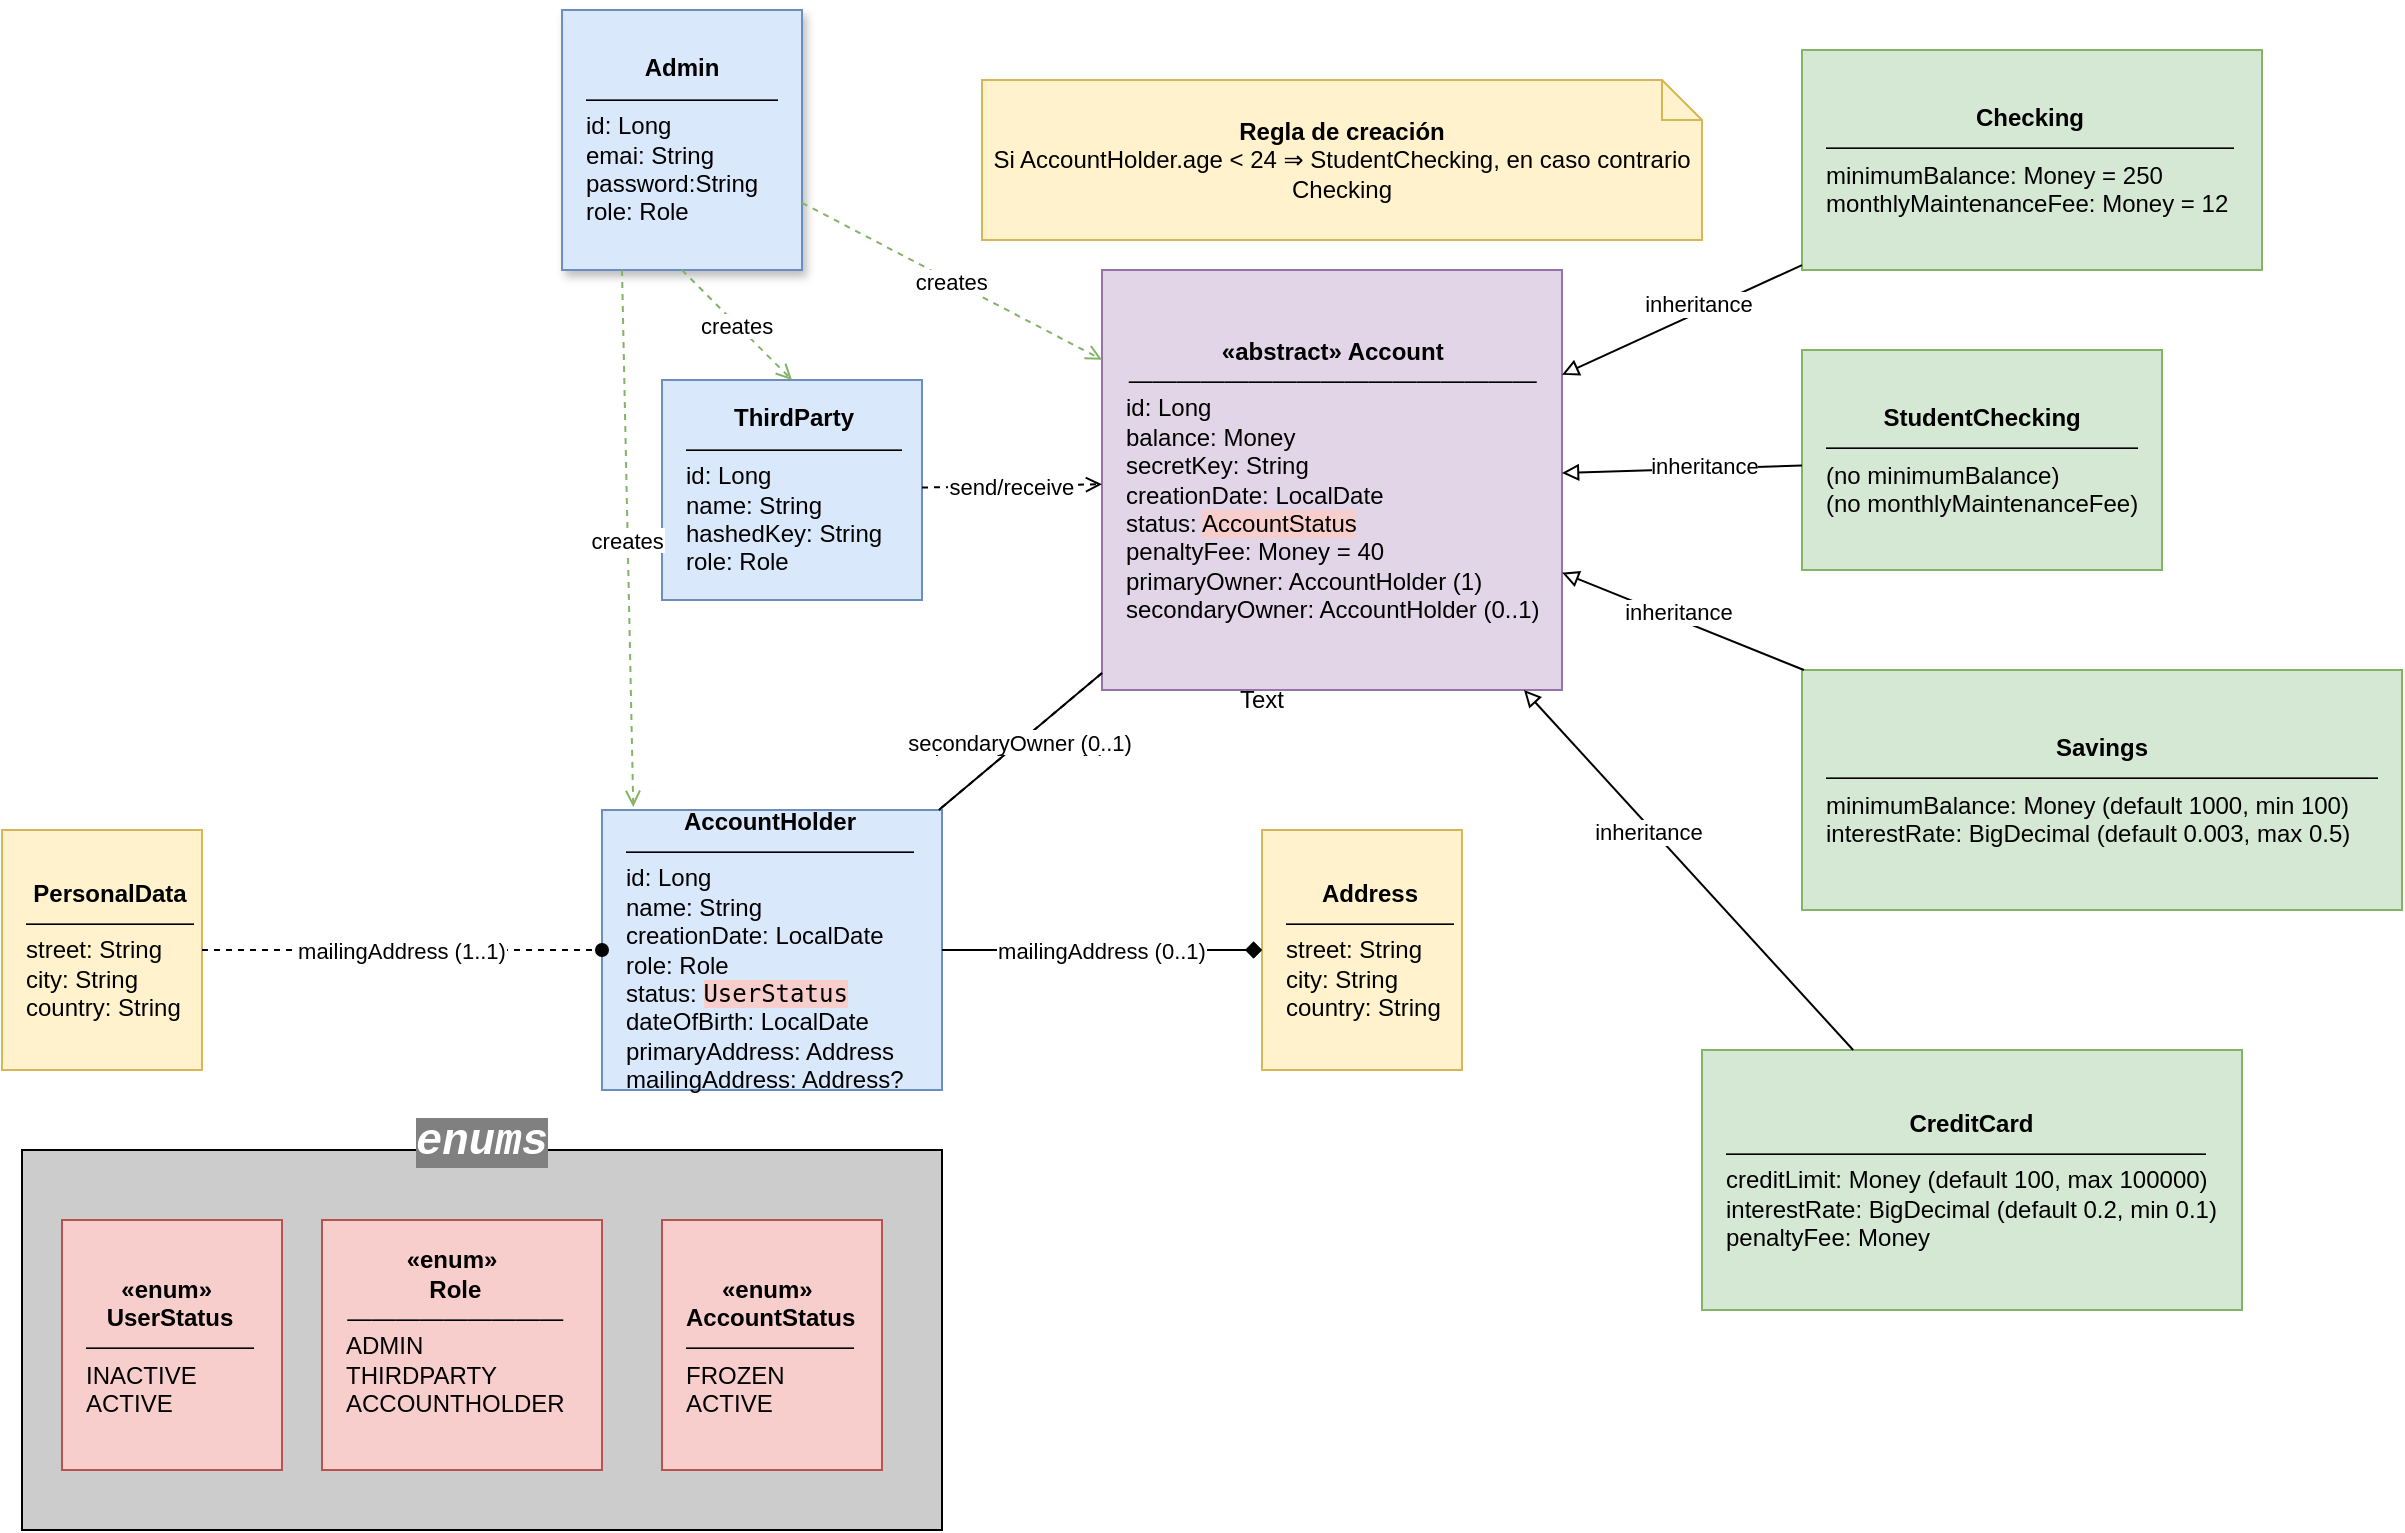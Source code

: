 <mxfile version="28.1.2">
  <diagram name="Page-1" id="c4acf3e9-155e-7222-9cf6-157b1a14988f">
    <mxGraphModel dx="2570" dy="1385" grid="1" gridSize="10" guides="1" tooltips="1" connect="1" arrows="1" fold="1" page="1" pageScale="1" pageWidth="1920" pageHeight="1080" background="#ffffff" math="0" shadow="0">
      <root>
        <mxCell id="0" />
        <mxCell id="1" parent="0" />
        <mxCell id="Admin" value="&lt;div style=&quot;text-align: center;&quot;&gt;&lt;b style=&quot;background-color: transparent; color: light-dark(rgb(0, 0, 0), rgb(255, 255, 255));&quot;&gt;Admin&lt;/b&gt;&lt;/div&gt;&lt;div style=&quot;text-align: center;&quot;&gt;&lt;span style=&quot;background-color: transparent; color: light-dark(rgb(0, 0, 0), rgb(255, 255, 255));&quot;&gt;—&lt;/span&gt;&lt;span style=&quot;background-color: transparent; color: light-dark(rgb(0, 0, 0), rgb(255, 255, 255)); text-align: left;&quot;&gt;—&lt;/span&gt;&lt;span style=&quot;background-color: transparent; color: light-dark(rgb(0, 0, 0), rgb(255, 255, 255)); text-align: left;&quot;&gt;—&lt;/span&gt;&lt;span style=&quot;background-color: transparent; color: light-dark(rgb(0, 0, 0), rgb(255, 255, 255)); text-align: left;&quot;&gt;—&lt;/span&gt;&lt;span style=&quot;background-color: transparent; color: light-dark(rgb(0, 0, 0), rgb(255, 255, 255)); text-align: left;&quot;&gt;—&lt;/span&gt;&lt;span style=&quot;background-color: transparent; color: light-dark(rgb(0, 0, 0), rgb(255, 255, 255)); text-align: left;&quot;&gt;—&lt;/span&gt;&lt;span style=&quot;background-color: transparent; color: light-dark(rgb(0, 0, 0), rgb(255, 255, 255)); text-align: left;&quot;&gt;—&lt;/span&gt;&lt;span style=&quot;background-color: transparent; color: light-dark(rgb(0, 0, 0), rgb(255, 255, 255)); text-align: left;&quot;&gt;—&lt;/span&gt;&lt;/div&gt;id: Long&lt;br&gt;&lt;div&gt;emai: String&lt;/div&gt;&lt;div&gt;password:String&lt;/div&gt;&lt;div&gt;role: Role&lt;/div&gt;" style="shape=rectangle;whiteSpace=wrap;html=1;rounded=0;strokeWidth=1;fillColor=#dae8fc;strokeColor=#6c8ebf;shadow=1;glass=0;spacingLeft=10;spacingRight=10;align=left;" parent="1" vertex="1">
          <mxGeometry x="600" y="150" width="120" height="130" as="geometry" />
        </mxCell>
        <mxCell id="AccountHolder" value="&lt;div style=&quot;text-align: center;&quot;&gt;&lt;b style=&quot;background-color: transparent; color: light-dark(rgb(0, 0, 0), rgb(255, 255, 255));&quot;&gt;AccountHolder&lt;/b&gt;&lt;/div&gt;&lt;div style=&quot;&quot;&gt;&lt;span style=&quot;background-color: transparent; color: light-dark(rgb(0, 0, 0), rgb(255, 255, 255)); text-align: left;&quot;&gt;—&lt;/span&gt;&lt;span style=&quot;background-color: transparent; color: light-dark(rgb(0, 0, 0), rgb(255, 255, 255)); text-align: left;&quot;&gt;—&lt;/span&gt;&lt;span style=&quot;background-color: transparent; color: light-dark(rgb(0, 0, 0), rgb(255, 255, 255)); text-align: left;&quot;&gt;—&lt;/span&gt;&lt;span style=&quot;background-color: transparent; color: light-dark(rgb(0, 0, 0), rgb(255, 255, 255)); text-align: left;&quot;&gt;—&lt;/span&gt;&lt;span style=&quot;background-color: transparent; color: light-dark(rgb(0, 0, 0), rgb(255, 255, 255)); text-align: left;&quot;&gt;—&lt;/span&gt;&lt;span style=&quot;background-color: transparent; color: light-dark(rgb(0, 0, 0), rgb(255, 255, 255)); text-align: left;&quot;&gt;—&lt;/span&gt;&lt;span style=&quot;background-color: transparent; color: light-dark(rgb(0, 0, 0), rgb(255, 255, 255)); text-align: left;&quot;&gt;—&lt;/span&gt;&lt;span style=&quot;background-color: transparent; color: light-dark(rgb(0, 0, 0), rgb(255, 255, 255)); text-align: left;&quot;&gt;—&lt;/span&gt;&lt;span style=&quot;background-color: transparent; color: light-dark(rgb(0, 0, 0), rgb(255, 255, 255)); text-align: left;&quot;&gt;—&lt;/span&gt;&lt;span style=&quot;background-color: transparent; color: light-dark(rgb(0, 0, 0), rgb(255, 255, 255));&quot;&gt;—&lt;/span&gt;&lt;span style=&quot;background-color: transparent; color: light-dark(rgb(0, 0, 0), rgb(255, 255, 255));&quot;&gt;—&lt;/span&gt;&lt;span style=&quot;background-color: transparent; color: light-dark(rgb(0, 0, 0), rgb(255, 255, 255));&quot;&gt;—&lt;/span&gt;&lt;/div&gt;&lt;div style=&quot;&quot;&gt;id: Long&lt;br&gt;&lt;/div&gt;&lt;div style=&quot;&quot;&gt;&lt;span style=&quot;background-color: transparent; color: light-dark(rgb(0, 0, 0), rgb(255, 255, 255));&quot;&gt;name: String&lt;/span&gt;&lt;/div&gt;&lt;div style=&quot;&quot;&gt;&lt;div&gt;creationDate: LocalDate&lt;/div&gt;&lt;div&gt;role: Role&lt;br&gt;status:&amp;nbsp;&lt;span style=&quot;font-family: &amp;quot;JetBrains Mono&amp;quot;, monospace; background-color: light-dark(rgb(248, 206, 204), rgb(237, 237, 237));&quot;&gt;&lt;font style=&quot;color: rgb(0, 0, 0);&quot;&gt;UserStatus&lt;/font&gt;&lt;/span&gt;&lt;/div&gt;&lt;/div&gt;dateOfBirth: LocalDate&lt;br&gt;primaryAddress: Address&lt;br&gt;mailingAddress: Address?" style="shape=rectangle;whiteSpace=wrap;html=1;rounded=0;strokeWidth=1;fillColor=#dae8fc;strokeColor=#6c8ebf;spacingLeft=10;spacingRight=10;labelPosition=center;verticalLabelPosition=middle;align=left;verticalAlign=middle;" parent="1" vertex="1">
          <mxGeometry x="620" y="550" width="170" height="140" as="geometry" />
        </mxCell>
        <mxCell id="ThirdParty" value="&lt;div style=&quot;text-align: center;&quot;&gt;&lt;b style=&quot;background-color: transparent; color: light-dark(rgb(0, 0, 0), rgb(255, 255, 255));&quot;&gt;ThirdParty&lt;/b&gt;&lt;/div&gt;&lt;div style=&quot;&quot;&gt;—&lt;span style=&quot;background-color: transparent; color: light-dark(rgb(0, 0, 0), rgb(255, 255, 255));&quot;&gt;—&lt;/span&gt;&lt;span style=&quot;background-color: transparent; color: light-dark(rgb(0, 0, 0), rgb(255, 255, 255));&quot;&gt;—&lt;/span&gt;&lt;span style=&quot;background-color: transparent; color: light-dark(rgb(0, 0, 0), rgb(255, 255, 255));&quot;&gt;—&lt;/span&gt;&lt;span style=&quot;background-color: transparent; color: light-dark(rgb(0, 0, 0), rgb(255, 255, 255));&quot;&gt;—&lt;/span&gt;&lt;span style=&quot;background-color: transparent; color: light-dark(rgb(0, 0, 0), rgb(255, 255, 255));&quot;&gt;—&lt;/span&gt;&lt;span style=&quot;background-color: transparent; color: light-dark(rgb(0, 0, 0), rgb(255, 255, 255));&quot;&gt;—&lt;/span&gt;&lt;span style=&quot;background-color: transparent; color: light-dark(rgb(0, 0, 0), rgb(255, 255, 255));&quot;&gt;—&lt;/span&gt;&lt;span style=&quot;background-color: transparent; color: light-dark(rgb(0, 0, 0), rgb(255, 255, 255));&quot;&gt;—&lt;/span&gt;&lt;/div&gt;&lt;div&gt;id: Long&lt;br&gt;&lt;/div&gt;name: String&lt;br&gt;hashedKey: String&lt;div&gt;role: Role&lt;/div&gt;" style="shape=rectangle;whiteSpace=wrap;html=1;rounded=0;strokeWidth=1;fillColor=#dae8fc;strokeColor=#6c8ebf;align=left;spacingLeft=10;spacingRight=10;" parent="1" vertex="1">
          <mxGeometry x="650" y="335" width="130" height="110" as="geometry" />
        </mxCell>
        <mxCell id="Address" value="&lt;div style=&quot;text-align: center;&quot;&gt;&lt;b style=&quot;background-color: transparent; color: light-dark(rgb(0, 0, 0), rgb(255, 255, 255));&quot;&gt;Address&lt;/b&gt;&lt;/div&gt;&lt;div style=&quot;text-align: center;&quot;&gt;&lt;span style=&quot;background-color: transparent; color: light-dark(rgb(0, 0, 0), rgb(255, 255, 255));&quot;&gt;———————&lt;/span&gt;&lt;/div&gt;&lt;div style=&quot;&quot;&gt;&lt;span style=&quot;background-color: transparent; color: light-dark(rgb(0, 0, 0), rgb(255, 255, 255));&quot;&gt;street: String&lt;/span&gt;&lt;/div&gt;city: String&lt;br&gt;country: String" style="shape=rectangle;whiteSpace=wrap;html=1;rounded=0;strokeWidth=1;fillColor=#fff2cc;strokeColor=#d6b656;align=left;spacingLeft=10;spacingRight=10;" parent="1" vertex="1">
          <mxGeometry x="950" y="560" width="100" height="120" as="geometry" />
        </mxCell>
        <mxCell id="Account" value="&lt;div style=&quot;text-align: center;&quot;&gt;&lt;b style=&quot;background-color: transparent; color: light-dark(rgb(0, 0, 0), rgb(255, 255, 255));&quot;&gt;«abstract» Account&lt;/b&gt;&lt;/div&gt;&lt;div style=&quot;text-align: center;&quot;&gt;&lt;span style=&quot;background-color: transparent; color: light-dark(rgb(0, 0, 0), rgb(255, 255, 255));&quot;&gt;—&lt;/span&gt;&lt;span style=&quot;background-color: transparent; color: light-dark(rgb(0, 0, 0), rgb(255, 255, 255)); text-align: left;&quot;&gt;—&lt;/span&gt;&lt;span style=&quot;background-color: transparent; color: light-dark(rgb(0, 0, 0), rgb(255, 255, 255)); text-align: left;&quot;&gt;—&lt;/span&gt;&lt;span style=&quot;background-color: transparent; color: light-dark(rgb(0, 0, 0), rgb(255, 255, 255)); text-align: left;&quot;&gt;—&lt;/span&gt;&lt;span style=&quot;background-color: transparent; color: light-dark(rgb(0, 0, 0), rgb(255, 255, 255)); text-align: left;&quot;&gt;—&lt;/span&gt;&lt;span style=&quot;background-color: transparent; color: light-dark(rgb(0, 0, 0), rgb(255, 255, 255)); text-align: left;&quot;&gt;—&lt;/span&gt;&lt;span style=&quot;background-color: transparent; color: light-dark(rgb(0, 0, 0), rgb(255, 255, 255)); text-align: left;&quot;&gt;—&lt;/span&gt;&lt;span style=&quot;background-color: transparent; color: light-dark(rgb(0, 0, 0), rgb(255, 255, 255)); text-align: left;&quot;&gt;—&lt;/span&gt;&lt;span style=&quot;background-color: transparent; color: light-dark(rgb(0, 0, 0), rgb(255, 255, 255)); text-align: left;&quot;&gt;—&lt;/span&gt;&lt;span style=&quot;background-color: transparent; color: light-dark(rgb(0, 0, 0), rgb(255, 255, 255)); text-align: left;&quot;&gt;—&lt;/span&gt;&lt;span style=&quot;background-color: transparent; color: light-dark(rgb(0, 0, 0), rgb(255, 255, 255)); text-align: left;&quot;&gt;—&lt;/span&gt;&lt;span style=&quot;background-color: transparent; color: light-dark(rgb(0, 0, 0), rgb(255, 255, 255)); text-align: left;&quot;&gt;—&lt;/span&gt;&lt;span style=&quot;background-color: transparent; color: light-dark(rgb(0, 0, 0), rgb(255, 255, 255)); text-align: left;&quot;&gt;—&lt;/span&gt;&lt;span style=&quot;background-color: transparent; color: light-dark(rgb(0, 0, 0), rgb(255, 255, 255)); text-align: left;&quot;&gt;—&lt;/span&gt;&lt;span style=&quot;background-color: transparent; color: light-dark(rgb(0, 0, 0), rgb(255, 255, 255)); text-align: left;&quot;&gt;—&lt;/span&gt;&lt;span style=&quot;background-color: transparent; color: light-dark(rgb(0, 0, 0), rgb(255, 255, 255)); text-align: left;&quot;&gt;—&lt;/span&gt;&lt;span style=&quot;background-color: transparent; color: light-dark(rgb(0, 0, 0), rgb(255, 255, 255)); text-align: left;&quot;&gt;—&lt;/span&gt;&lt;/div&gt;id: Long&lt;br&gt;balance: Money&lt;br&gt;secretKey: String&lt;br&gt;creationDate: LocalDate&lt;br&gt;status: &lt;font style=&quot;background-color: light-dark(rgb(248, 206, 204), rgb(237, 237, 237)); color: light-dark(rgb(0, 0, 0), rgb(237, 237, 237));&quot;&gt;AccountStatus&lt;/font&gt;&lt;br&gt;penaltyFee: Money = 40&lt;br&gt;primaryOwner: AccountHolder (1)&lt;br&gt;secondaryOwner: AccountHolder (0..1)" style="shape=rectangle;whiteSpace=wrap;html=1;rounded=0;strokeWidth=1;fillColor=#e1d5e7;strokeColor=#9673a6;align=left;labelPosition=center;verticalLabelPosition=middle;verticalAlign=middle;spacingLeft=10;spacingRight=10;" parent="1" vertex="1">
          <mxGeometry x="870" y="280" width="230" height="210" as="geometry" />
        </mxCell>
        <mxCell id="Checking" value="&lt;div style=&quot;text-align: center;&quot;&gt;&lt;b style=&quot;background-color: transparent; color: light-dark(rgb(0, 0, 0), rgb(255, 255, 255));&quot;&gt;Checking&lt;/b&gt;&lt;/div&gt;—————————————————&lt;br&gt;minimumBalance: Money = 250&lt;br&gt;monthlyMaintenanceFee: Money = 12" style="shape=rectangle;whiteSpace=wrap;html=1;rounded=0;strokeWidth=1;fillColor=#d5e8d4;strokeColor=#82b366;align=left;spacingLeft=10;spacingRight=10;" parent="1" vertex="1">
          <mxGeometry x="1220" y="170" width="230" height="110" as="geometry" />
        </mxCell>
        <mxCell id="StudentChecking" value="&lt;div style=&quot;text-align: center;&quot;&gt;&lt;b style=&quot;background-color: transparent; color: light-dark(rgb(0, 0, 0), rgb(255, 255, 255));&quot;&gt;StudentChecking&lt;/b&gt;&lt;/div&gt;&lt;div style=&quot;text-align: center;&quot;&gt;&lt;span style=&quot;background-color: transparent; color: light-dark(rgb(0, 0, 0), rgb(255, 255, 255));&quot;&gt;—&lt;/span&gt;&lt;span style=&quot;background-color: transparent; color: light-dark(rgb(0, 0, 0), rgb(255, 255, 255)); text-align: left;&quot;&gt;—&lt;/span&gt;&lt;span style=&quot;background-color: transparent; color: light-dark(rgb(0, 0, 0), rgb(255, 255, 255)); text-align: left;&quot;&gt;—&lt;/span&gt;&lt;span style=&quot;background-color: transparent; color: light-dark(rgb(0, 0, 0), rgb(255, 255, 255)); text-align: left;&quot;&gt;—&lt;/span&gt;&lt;span style=&quot;background-color: transparent; color: light-dark(rgb(0, 0, 0), rgb(255, 255, 255)); text-align: left;&quot;&gt;—&lt;/span&gt;&lt;span style=&quot;background-color: transparent; color: light-dark(rgb(0, 0, 0), rgb(255, 255, 255)); text-align: left;&quot;&gt;—&lt;/span&gt;&lt;span style=&quot;background-color: transparent; color: light-dark(rgb(0, 0, 0), rgb(255, 255, 255)); text-align: left;&quot;&gt;—&lt;/span&gt;&lt;span style=&quot;background-color: transparent; color: light-dark(rgb(0, 0, 0), rgb(255, 255, 255)); text-align: left;&quot;&gt;—&lt;/span&gt;&lt;span style=&quot;background-color: transparent; color: light-dark(rgb(0, 0, 0), rgb(255, 255, 255)); text-align: left;&quot;&gt;—&lt;/span&gt;&lt;span style=&quot;background-color: transparent; color: light-dark(rgb(0, 0, 0), rgb(255, 255, 255)); text-align: left;&quot;&gt;—&lt;/span&gt;&lt;span style=&quot;background-color: transparent; color: light-dark(rgb(0, 0, 0), rgb(255, 255, 255)); text-align: left;&quot;&gt;—&lt;/span&gt;&lt;span style=&quot;background-color: transparent; color: light-dark(rgb(0, 0, 0), rgb(255, 255, 255)); text-align: left;&quot;&gt;—&lt;/span&gt;&lt;span style=&quot;background-color: transparent; color: light-dark(rgb(0, 0, 0), rgb(255, 255, 255)); text-align: left;&quot;&gt;—&lt;/span&gt;&lt;/div&gt;(no minimumBalance)&lt;br&gt;(no monthlyMaintenanceFee)" style="shape=rectangle;whiteSpace=wrap;html=1;rounded=0;strokeWidth=1;fillColor=#d5e8d4;strokeColor=#82b366;spacingLeft=10;spacingRight=10;align=left;" parent="1" vertex="1">
          <mxGeometry x="1220" y="320" width="180" height="110" as="geometry" />
        </mxCell>
        <mxCell id="Savings" value="&lt;div style=&quot;text-align: center;&quot;&gt;&lt;b style=&quot;background-color: transparent; color: light-dark(rgb(0, 0, 0), rgb(255, 255, 255));&quot;&gt;Savings&lt;/b&gt;&lt;/div&gt;———————————————————————&lt;br&gt;minimumBalance: Money (default 1000, min 100)&lt;br&gt;interestRate: BigDecimal (default 0.003, max 0.5)" style="shape=rectangle;whiteSpace=wrap;html=1;rounded=0;strokeWidth=1;fillColor=#d5e8d4;strokeColor=#82b366;spacingLeft=10;spacingRight=10;align=left;" parent="1" vertex="1">
          <mxGeometry x="1220" y="480" width="300" height="120" as="geometry" />
        </mxCell>
        <mxCell id="CreditCard" value="&lt;div style=&quot;text-align: center;&quot;&gt;&lt;b style=&quot;background-color: transparent; color: light-dark(rgb(0, 0, 0), rgb(255, 255, 255));&quot;&gt;CreditCard&lt;/b&gt;&lt;/div&gt;————————————————————&lt;br&gt;creditLimit: Money (default 100, max 100000)&lt;br&gt;interestRate: BigDecimal (default 0.2, min 0.1)&lt;br&gt;penaltyFee: Money" style="shape=rectangle;whiteSpace=wrap;html=1;rounded=0;strokeWidth=1;fillColor=#d5e8d4;strokeColor=#82b366;align=left;spacingLeft=10;spacingRight=10;" parent="1" vertex="1">
          <mxGeometry x="1170" y="670" width="270" height="130" as="geometry" />
        </mxCell>
        <mxCell id="NoteAgeRule" value="&lt;b&gt;Regla de creación&lt;/b&gt;&lt;br/&gt;Si AccountHolder.age &amp;lt; 24 ⇒ StudentChecking, en caso contrario Checking" style="shape=note;whiteSpace=wrap;html=1;rounded=0;strokeWidth=1;size=20;fillColor=#fff2cc;strokeColor=#d6b656;" parent="1" vertex="1">
          <mxGeometry x="810" y="185" width="360" height="80" as="geometry" />
        </mxCell>
        <mxCell id="edge-StudentChecking-Account" value="" style="endArrow=block;endFill=0;strokeWidth=1;" parent="1" source="StudentChecking" target="Account" edge="1">
          <mxGeometry relative="1" as="geometry" />
        </mxCell>
        <mxCell id="dZ8dyuiowuK2YCym3EqC-46" value="inheritance" style="edgeLabel;html=1;align=center;verticalAlign=middle;resizable=0;points=[];" vertex="1" connectable="0" parent="edge-StudentChecking-Account">
          <mxGeometry x="-0.185" y="-2" relative="1" as="geometry">
            <mxPoint as="offset" />
          </mxGeometry>
        </mxCell>
        <mxCell id="edge-Checking-Account" value="" style="endArrow=block;endFill=0;strokeWidth=1;" parent="1" source="Checking" target="Account" edge="1">
          <mxGeometry relative="1" as="geometry" />
        </mxCell>
        <mxCell id="dZ8dyuiowuK2YCym3EqC-45" value="inheritance" style="edgeLabel;html=1;align=center;verticalAlign=middle;resizable=0;points=[];" vertex="1" connectable="0" parent="edge-Checking-Account">
          <mxGeometry x="-0.158" y="-4" relative="1" as="geometry">
            <mxPoint as="offset" />
          </mxGeometry>
        </mxCell>
        <mxCell id="edge-Savings-Account" value="" style="endArrow=block;endFill=0;strokeWidth=1;" parent="1" source="Savings" target="Account" edge="1">
          <mxGeometry relative="1" as="geometry" />
        </mxCell>
        <mxCell id="dZ8dyuiowuK2YCym3EqC-47" value="inheritance" style="edgeLabel;html=1;align=center;verticalAlign=middle;resizable=0;points=[];" vertex="1" connectable="0" parent="edge-Savings-Account">
          <mxGeometry x="0.057" y="-4" relative="1" as="geometry">
            <mxPoint x="-1" as="offset" />
          </mxGeometry>
        </mxCell>
        <mxCell id="edge-CreditCard-Account" value="" style="endArrow=block;endFill=0;strokeWidth=1;" parent="1" source="CreditCard" target="Account" edge="1">
          <mxGeometry relative="1" as="geometry" />
        </mxCell>
        <mxCell id="dZ8dyuiowuK2YCym3EqC-48" value="inheritance" style="edgeLabel;html=1;align=center;verticalAlign=middle;resizable=0;points=[];" vertex="1" connectable="0" parent="edge-CreditCard-Account">
          <mxGeometry x="0.233" y="2" relative="1" as="geometry">
            <mxPoint as="offset" />
          </mxGeometry>
        </mxCell>
        <mxCell id="edge-Account-AccountHolder-primary" value="primaryOwner (1)" style="endArrow=none;strokeWidth=1;" parent="1" source="Account" target="AccountHolder" edge="1">
          <mxGeometry relative="1" as="geometry" />
        </mxCell>
        <mxCell id="edge-Account-AccountHolder-secondary" value="secondaryOwner (0..1)" style="endArrow=none;dashed=1;strokeWidth=1;" parent="1" source="Account" target="AccountHolder" edge="1">
          <mxGeometry relative="1" as="geometry" />
        </mxCell>
        <mxCell id="edge-AccountHolder-Address-primary" value="primaryAddress (1)" style="endArrow=diamond;endFill=1;strokeWidth=1;" parent="1" source="AccountHolder" target="Address" edge="1">
          <mxGeometry relative="1" as="geometry" />
        </mxCell>
        <mxCell id="edge-AccountHolder-Address-mailing" value="mailingAddress (0..1)" style="endArrow=diamond;endFill=0;dashed=1;strokeWidth=1;" parent="1" source="AccountHolder" target="Address" edge="1">
          <mxGeometry relative="1" as="geometry" />
        </mxCell>
        <mxCell id="edge-Admin-Account" value="creates" style="endArrow=open;dashed=1;strokeWidth=1;fillColor=#d5e8d4;strokeColor=#82b366;" parent="1" source="Admin" target="Account" edge="1">
          <mxGeometry relative="1" as="geometry" />
        </mxCell>
        <mxCell id="edge-ThirdParty-Account" value="send/receive" style="endArrow=open;dashed=1;strokeWidth=1;" parent="1" source="ThirdParty" target="Account" edge="1">
          <mxGeometry relative="1" as="geometry" />
        </mxCell>
        <mxCell id="dZ8dyuiowuK2YCym3EqC-24" value="" style="rounded=0;whiteSpace=wrap;html=1;fillColor=#CCCCCC;" vertex="1" parent="1">
          <mxGeometry x="330" y="720" width="460" height="190" as="geometry" />
        </mxCell>
        <mxCell id="dZ8dyuiowuK2YCym3EqC-23" value="&lt;div style=&quot;text-align: center;&quot;&gt;&lt;b style=&quot;background-color: transparent; color: light-dark(rgb(0, 0, 0), rgb(255, 255, 255));&quot;&gt;«enum»&amp;nbsp;&lt;/b&gt;&lt;/div&gt;&lt;div&gt;&lt;div style=&quot;text-align: center;&quot;&gt;&lt;b style=&quot;background-color: transparent; color: light-dark(rgb(0, 0, 0), rgb(255, 255, 255));&quot;&gt;UserStatus&lt;/b&gt;&lt;/div&gt;—&lt;span style=&quot;background-color: transparent; color: light-dark(rgb(0, 0, 0), rgb(255, 255, 255));&quot;&gt;—&lt;/span&gt;&lt;span style=&quot;background-color: transparent; color: light-dark(rgb(0, 0, 0), rgb(255, 255, 255));&quot;&gt;—&lt;/span&gt;&lt;span style=&quot;background-color: transparent; color: light-dark(rgb(0, 0, 0), rgb(255, 255, 255));&quot;&gt;—&lt;/span&gt;&lt;span style=&quot;background-color: transparent; color: light-dark(rgb(0, 0, 0), rgb(255, 255, 255));&quot;&gt;—&lt;/span&gt;&lt;span style=&quot;background-color: transparent; color: light-dark(rgb(0, 0, 0), rgb(255, 255, 255));&quot;&gt;—&lt;/span&gt;&lt;span style=&quot;background-color: transparent; color: light-dark(rgb(0, 0, 0), rgb(255, 255, 255));&quot;&gt;—&lt;/span&gt;&lt;br&gt;INACTIVE&lt;/div&gt;&lt;div&gt;ACTIVE&lt;/div&gt;" style="shape=rectangle;whiteSpace=wrap;html=1;rounded=0;strokeWidth=1;fillColor=#f8cecc;strokeColor=#b85450;align=left;spacingLeft=10;spacingRight=10;" vertex="1" parent="1">
          <mxGeometry x="350" y="755" width="110" height="125" as="geometry" />
        </mxCell>
        <mxCell id="dZ8dyuiowuK2YCym3EqC-26" value="Text" style="text;html=1;align=center;verticalAlign=middle;whiteSpace=wrap;rounded=0;" vertex="1" parent="1">
          <mxGeometry x="920" y="480" width="60" height="30" as="geometry" />
        </mxCell>
        <mxCell id="dZ8dyuiowuK2YCym3EqC-30" value="&lt;div style=&quot;text-align: center;&quot;&gt;&lt;b style=&quot;background-color: transparent; color: light-dark(rgb(0, 0, 0), rgb(255, 255, 255));&quot;&gt;«enum»&amp;nbsp;&lt;/b&gt;&lt;/div&gt;&lt;div&gt;&lt;div style=&quot;text-align: center;&quot;&gt;&lt;span style=&quot;background-color: transparent; color: light-dark(rgb(0, 0, 0), rgb(255, 255, 255)); text-align: left;&quot;&gt;&lt;b&gt;Role&lt;/b&gt;&lt;/span&gt;&lt;/div&gt;&lt;div style=&quot;text-align: center;&quot;&gt;&lt;span style=&quot;background-color: transparent; color: light-dark(rgb(0, 0, 0), rgb(255, 255, 255)); text-align: left;&quot;&gt;—&lt;/span&gt;&lt;span style=&quot;background-color: transparent; color: light-dark(rgb(0, 0, 0), rgb(255, 255, 255)); text-align: left;&quot;&gt;—&lt;/span&gt;&lt;span style=&quot;text-align: left;&quot;&gt;—&lt;/span&gt;&lt;span style=&quot;background-color: transparent; color: light-dark(rgb(0, 0, 0), rgb(255, 255, 255)); text-align: left;&quot;&gt;—&lt;/span&gt;&lt;span style=&quot;background-color: transparent; color: light-dark(rgb(0, 0, 0), rgb(255, 255, 255)); text-align: left;&quot;&gt;—&lt;/span&gt;&lt;span style=&quot;background-color: transparent; color: light-dark(rgb(0, 0, 0), rgb(255, 255, 255)); text-align: left;&quot;&gt;—&lt;/span&gt;&lt;span style=&quot;background-color: transparent; color: light-dark(rgb(0, 0, 0), rgb(255, 255, 255)); text-align: left;&quot;&gt;—&lt;/span&gt;&lt;span style=&quot;background-color: transparent; color: light-dark(rgb(0, 0, 0), rgb(255, 255, 255)); text-align: left;&quot;&gt;—&lt;/span&gt;&lt;span style=&quot;background-color: transparent; color: light-dark(rgb(0, 0, 0), rgb(255, 255, 255)); text-align: left;&quot;&gt;—&lt;/span&gt;&lt;/div&gt;ADMIN&lt;/div&gt;&lt;div&gt;THIRDPARTY&lt;/div&gt;&lt;div&gt;ACCOUNTHOLDER&lt;/div&gt;&lt;div&gt;&lt;br&gt;&lt;/div&gt;" style="shape=rectangle;whiteSpace=wrap;html=1;rounded=0;strokeWidth=1;fillColor=#f8cecc;strokeColor=#b85450;align=left;spacingLeft=10;spacingRight=10;" vertex="1" parent="1">
          <mxGeometry x="480" y="755" width="140" height="125" as="geometry" />
        </mxCell>
        <mxCell id="dZ8dyuiowuK2YCym3EqC-31" value="&lt;div style=&quot;text-align: center;&quot;&gt;&lt;b style=&quot;background-color: transparent; color: light-dark(rgb(0, 0, 0), rgb(255, 255, 255));&quot;&gt;«enum»&amp;nbsp;&lt;/b&gt;&lt;/div&gt;&lt;div&gt;&lt;div style=&quot;text-align: center;&quot;&gt;&lt;b style=&quot;background-color: transparent; color: light-dark(rgb(0, 0, 0), rgb(255, 255, 255));&quot;&gt;AccountStatus&lt;/b&gt;&lt;/div&gt;—&lt;span style=&quot;background-color: transparent; color: light-dark(rgb(0, 0, 0), rgb(255, 255, 255));&quot;&gt;—&lt;/span&gt;&lt;span style=&quot;background-color: transparent; color: light-dark(rgb(0, 0, 0), rgb(255, 255, 255));&quot;&gt;—&lt;/span&gt;&lt;span style=&quot;background-color: transparent; color: light-dark(rgb(0, 0, 0), rgb(255, 255, 255));&quot;&gt;—&lt;/span&gt;&lt;span style=&quot;background-color: transparent; color: light-dark(rgb(0, 0, 0), rgb(255, 255, 255));&quot;&gt;—&lt;/span&gt;&lt;span style=&quot;background-color: transparent; color: light-dark(rgb(0, 0, 0), rgb(255, 255, 255));&quot;&gt;—&lt;/span&gt;&lt;span style=&quot;background-color: transparent; color: light-dark(rgb(0, 0, 0), rgb(255, 255, 255));&quot;&gt;—&lt;/span&gt;&lt;br&gt;FROZEN&lt;/div&gt;&lt;div&gt;ACTIVE&lt;/div&gt;" style="shape=rectangle;whiteSpace=wrap;html=1;rounded=0;strokeWidth=1;fillColor=#f8cecc;strokeColor=#b85450;align=left;spacingLeft=10;spacingRight=10;" vertex="1" parent="1">
          <mxGeometry x="650" y="755" width="110" height="125" as="geometry" />
        </mxCell>
        <mxCell id="dZ8dyuiowuK2YCym3EqC-32" value="&lt;h1&gt;&lt;font face=&quot;Courier New&quot; style=&quot;font-size: 22px; color: rgb(255, 255, 255);&quot;&gt;&lt;i style=&quot;background-color: rgb(128, 128, 128);&quot;&gt;enums&lt;/i&gt;&lt;/font&gt;&lt;/h1&gt;" style="text;html=1;align=center;verticalAlign=middle;whiteSpace=wrap;rounded=0;" vertex="1" parent="1">
          <mxGeometry x="520" y="700" width="80" height="30" as="geometry" />
        </mxCell>
        <mxCell id="dZ8dyuiowuK2YCym3EqC-40" value="creates" style="endArrow=open;dashed=1;strokeWidth=1;exitX=0.5;exitY=1;exitDx=0;exitDy=0;entryX=0.5;entryY=0;entryDx=0;entryDy=0;fillColor=#d5e8d4;strokeColor=#82b366;" edge="1" parent="1" source="Admin" target="ThirdParty">
          <mxGeometry x="0.007" relative="1" as="geometry">
            <mxPoint x="390" y="220" as="sourcePoint" />
            <mxPoint x="540" y="299" as="targetPoint" />
            <mxPoint as="offset" />
          </mxGeometry>
        </mxCell>
        <mxCell id="dZ8dyuiowuK2YCym3EqC-41" value="creates" style="endArrow=open;dashed=1;strokeWidth=1;exitX=0.25;exitY=1;exitDx=0;exitDy=0;entryX=0.092;entryY=-0.011;entryDx=0;entryDy=0;entryPerimeter=0;fillColor=#d5e8d4;strokeColor=#82b366;" edge="1" parent="1" source="Admin" target="AccountHolder">
          <mxGeometry x="0.007" relative="1" as="geometry">
            <mxPoint x="670" y="320" as="sourcePoint" />
            <mxPoint x="715" y="375" as="targetPoint" />
            <mxPoint as="offset" />
          </mxGeometry>
        </mxCell>
        <mxCell id="dZ8dyuiowuK2YCym3EqC-49" value="&lt;div style=&quot;text-align: center;&quot;&gt;&lt;b style=&quot;background-color: transparent; color: light-dark(rgb(0, 0, 0), rgb(255, 255, 255));&quot;&gt;PersonalData&lt;/b&gt;&lt;/div&gt;&lt;div style=&quot;text-align: center;&quot;&gt;&lt;span style=&quot;background-color: transparent; color: light-dark(rgb(0, 0, 0), rgb(255, 255, 255));&quot;&gt;———————&lt;/span&gt;&lt;/div&gt;&lt;div style=&quot;&quot;&gt;&lt;span style=&quot;background-color: transparent; color: light-dark(rgb(0, 0, 0), rgb(255, 255, 255));&quot;&gt;street: String&lt;/span&gt;&lt;/div&gt;city: String&lt;br&gt;country: String" style="shape=rectangle;whiteSpace=wrap;html=1;rounded=0;strokeWidth=1;fillColor=#fff2cc;strokeColor=#d6b656;align=left;spacingLeft=10;spacingRight=10;" vertex="1" parent="1">
          <mxGeometry x="320" y="560" width="100" height="120" as="geometry" />
        </mxCell>
        <mxCell id="dZ8dyuiowuK2YCym3EqC-50" value="mailingAddress (1..1)" style="endArrow=oval;endFill=1;dashed=1;strokeWidth=1;exitX=1;exitY=0.5;exitDx=0;exitDy=0;entryX=0;entryY=0.5;entryDx=0;entryDy=0;" edge="1" parent="1" source="dZ8dyuiowuK2YCym3EqC-49" target="AccountHolder">
          <mxGeometry relative="1" as="geometry">
            <mxPoint x="890" y="620" as="sourcePoint" />
            <mxPoint x="1050" y="620" as="targetPoint" />
            <Array as="points" />
          </mxGeometry>
        </mxCell>
      </root>
    </mxGraphModel>
  </diagram>
</mxfile>
